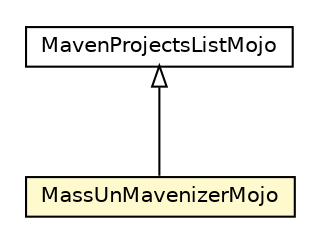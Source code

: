 #!/usr/local/bin/dot
#
# Class diagram 
# Generated by UMLGraph version R5_6-24-gf6e263 (http://www.umlgraph.org/)
#

digraph G {
	edge [fontname="Helvetica",fontsize=10,labelfontname="Helvetica",labelfontsize=10];
	node [fontname="Helvetica",fontsize=10,shape=plaintext];
	nodesep=0.25;
	ranksep=0.5;
	// fr.fastconnect.factory.tibco.bw.maven.source.MavenProjectsListMojo
	c3604 [label=<<table title="fr.fastconnect.factory.tibco.bw.maven.source.MavenProjectsListMojo" border="0" cellborder="1" cellspacing="0" cellpadding="2" port="p" href="./MavenProjectsListMojo.html">
		<tr><td><table border="0" cellspacing="0" cellpadding="1">
<tr><td align="center" balign="center"> MavenProjectsListMojo </td></tr>
		</table></td></tr>
		</table>>, URL="./MavenProjectsListMojo.html", fontname="Helvetica", fontcolor="black", fontsize=10.0];
	// fr.fastconnect.factory.tibco.bw.maven.source.MassUnMavenizerMojo
	c3607 [label=<<table title="fr.fastconnect.factory.tibco.bw.maven.source.MassUnMavenizerMojo" border="0" cellborder="1" cellspacing="0" cellpadding="2" port="p" bgcolor="lemonChiffon" href="./MassUnMavenizerMojo.html">
		<tr><td><table border="0" cellspacing="0" cellpadding="1">
<tr><td align="center" balign="center"> MassUnMavenizerMojo </td></tr>
		</table></td></tr>
		</table>>, URL="./MassUnMavenizerMojo.html", fontname="Helvetica", fontcolor="black", fontsize=10.0];
	//fr.fastconnect.factory.tibco.bw.maven.source.MassUnMavenizerMojo extends fr.fastconnect.factory.tibco.bw.maven.source.MavenProjectsListMojo
	c3604:p -> c3607:p [dir=back,arrowtail=empty];
}


